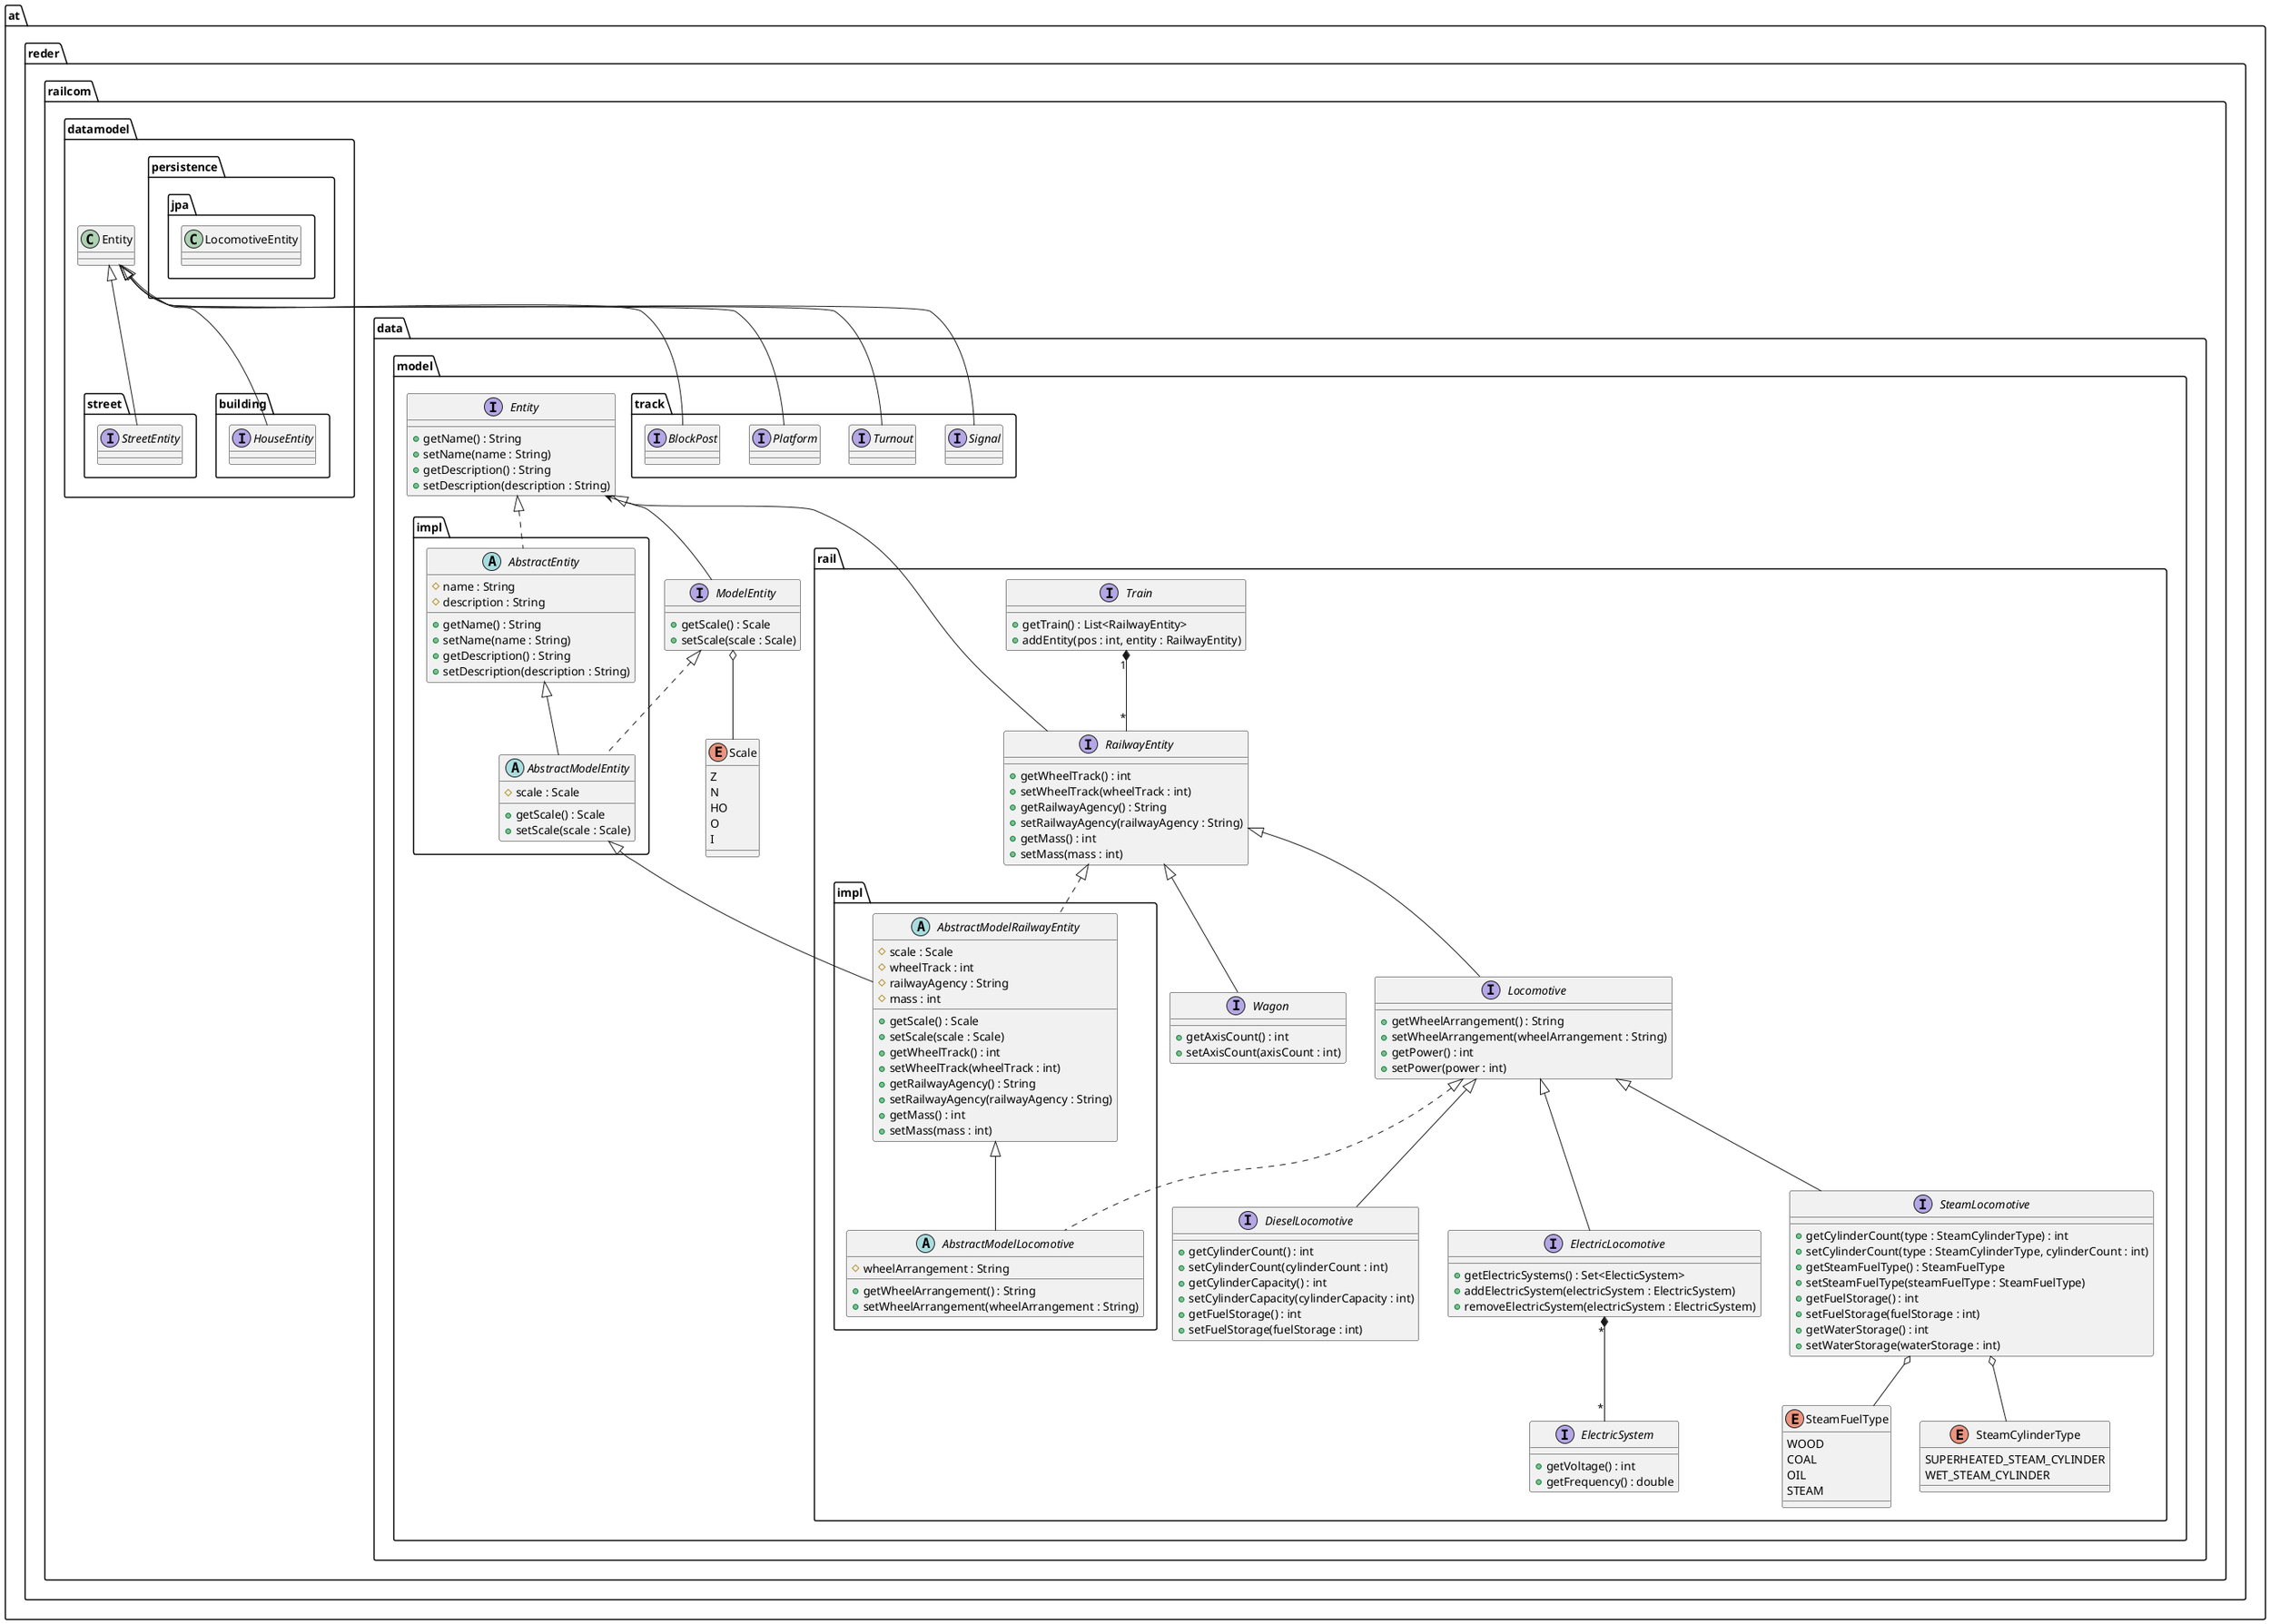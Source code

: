 @startuml
namespace at.reder.railcom.data.model {

    interface Entity {
        +getName() : String
        +setName(name : String)
        +getDescription() : String
        +setDescription(description : String)
    }

    interface ModelEntity {
        +getScale() : Scale
        +setScale(scale : Scale)
    }
    
    Entity <|-- ModelEntity

    enum Scale {
        Z
        N
        HO
        O
        I
    }

    ModelEntity o-- Scale

    namespace impl {

        abstract AbstractEntity {
            #name : String
            #description : String
            +getName() : String
            +setName(name : String)
            +getDescription() : String
            +setDescription(description : String)
        }

        at.reder.railcom.data.model.Entity <|.. AbstractEntity

        abstract AbstractModelEntity {
            #scale : Scale
            +getScale() : Scale
            +setScale(scale : Scale)
        }

        at.reder.railcom.data.model.ModelEntity <|.. AbstractModelEntity
        AbstractEntity <|-- AbstractModelEntity
    }
}

namespace at.reder.railcom.data.model.rail {

    interface RailwayEntity {
        +getWheelTrack() : int
        +setWheelTrack(wheelTrack : int)
        +getRailwayAgency() : String
        +setRailwayAgency(railwayAgency : String)
        +getMass() : int
        +setMass(mass : int)
    }

    at.reder.railcom.data.model.Entity <-- RailwayEntity

    interface Locomotive {
        +getWheelArrangement() : String
        +setWheelArrangement(wheelArrangement : String)
        +getPower() : int
        +setPower(power : int)
    }

    RailwayEntity <|-- Locomotive

    interface SteamLocomotive {
        +getCylinderCount(type : SteamCylinderType) : int
        +setCylinderCount(type : SteamCylinderType, cylinderCount : int)
        +getSteamFuelType() : SteamFuelType
        +setSteamFuelType(steamFuelType : SteamFuelType)
        +getFuelStorage() : int
        +setFuelStorage(fuelStorage : int)
        +getWaterStorage() : int
        +setWaterStorage(waterStorage : int)
    }

    Locomotive <|-- SteamLocomotive

    enum SteamCylinderType {
        SUPERHEATED_STEAM_CYLINDER
        WET_STEAM_CYLINDER
    }

    enum SteamFuelType {
        WOOD
        COAL
        OIL
        STEAM
    }

    SteamLocomotive o-- SteamCylinderType
    SteamLocomotive o-- SteamFuelType

    interface DieselLocomotive {
        +getCylinderCount() : int
        +setCylinderCount(cylinderCount : int)
        +getCylinderCapacity() : int
        +setCylinderCapacity(cylinderCapacity : int)
        +getFuelStorage() : int
        +setFuelStorage(fuelStorage : int)        
    }

    Locomotive <|-- DieselLocomotive

    interface ElectricLocomotive {
        +getElectricSystems() : Set<ElecticSystem>
        +addElectricSystem(electricSystem : ElectricSystem)
        +removeElectricSystem(electricSystem : ElectricSystem)        
    }

    Locomotive <|-- ElectricLocomotive

    interface ElectricSystem {
        +getVoltage() : int
        +getFrequency() : double
    }

    ElectricLocomotive "*" *-- "*" ElectricSystem

    interface Wagon {
        +getAxisCount() : int
        +setAxisCount(axisCount : int)
    }

    RailwayEntity <|-- Wagon

    interface Train {
        +getTrain() : List<RailwayEntity>
        +addEntity(pos : int, entity : RailwayEntity)
    }

    Train "1" *-- "*" RailwayEntity

    namespace impl {
        abstract AbstractModelRailwayEntity {
            #scale : Scale
            #wheelTrack : int
            #railwayAgency : String
            #mass : int
            +getScale() : Scale
            +setScale(scale : Scale)
            +getWheelTrack() : int
            +setWheelTrack(wheelTrack : int)
            +getRailwayAgency() : String
            +setRailwayAgency(railwayAgency : String)
            +getMass() : int
            +setMass(mass : int)
        }

        at.reder.railcom.data.model.rail.RailwayEntity <|.. AbstractModelRailwayEntity
        at.reder.railcom.data.model.impl.AbstractModelEntity <|-- AbstractModelRailwayEntity

        abstract AbstractModelLocomotive {
            #wheelArrangement : String
            +getWheelArrangement() : String
            +setWheelArrangement(wheelArrangement : String)
        }

        at.reder.railcom.data.model.rail.Locomotive <|.. AbstractModelLocomotive
        AbstractModelRailwayEntity <|-- AbstractModelLocomotive
    }

}

namespace at.reder.railcom.data.model.track {

    interface Signal {
    }

    at.reder.railcom.datamodel.Entity <|-- Signal

    interface Turnout {
    }

    at.reder.railcom.datamodel.Entity <|-- Turnout

    interface Platform {
    }

    at.reder.railcom.datamodel.Entity <|-- Platform

    interface BlockPost {
    }

    at.reder.railcom.datamodel.Entity <|-- BlockPost
}

namespace at.reder.railcom.datamodel.street {

    interface StreetEntity {
    }

    at.reder.railcom.datamodel.Entity <|-- StreetEntity

}

namespace at.reder.railcom.datamodel.building {

    interface HouseEntity {
    }

    at.reder.railcom.datamodel.Entity <|-- HouseEntity
}

namespace at.reder.railcom.datamodel.persistence.jpa {

    class LocomotiveEntity {
    }

    
}
@enduml
